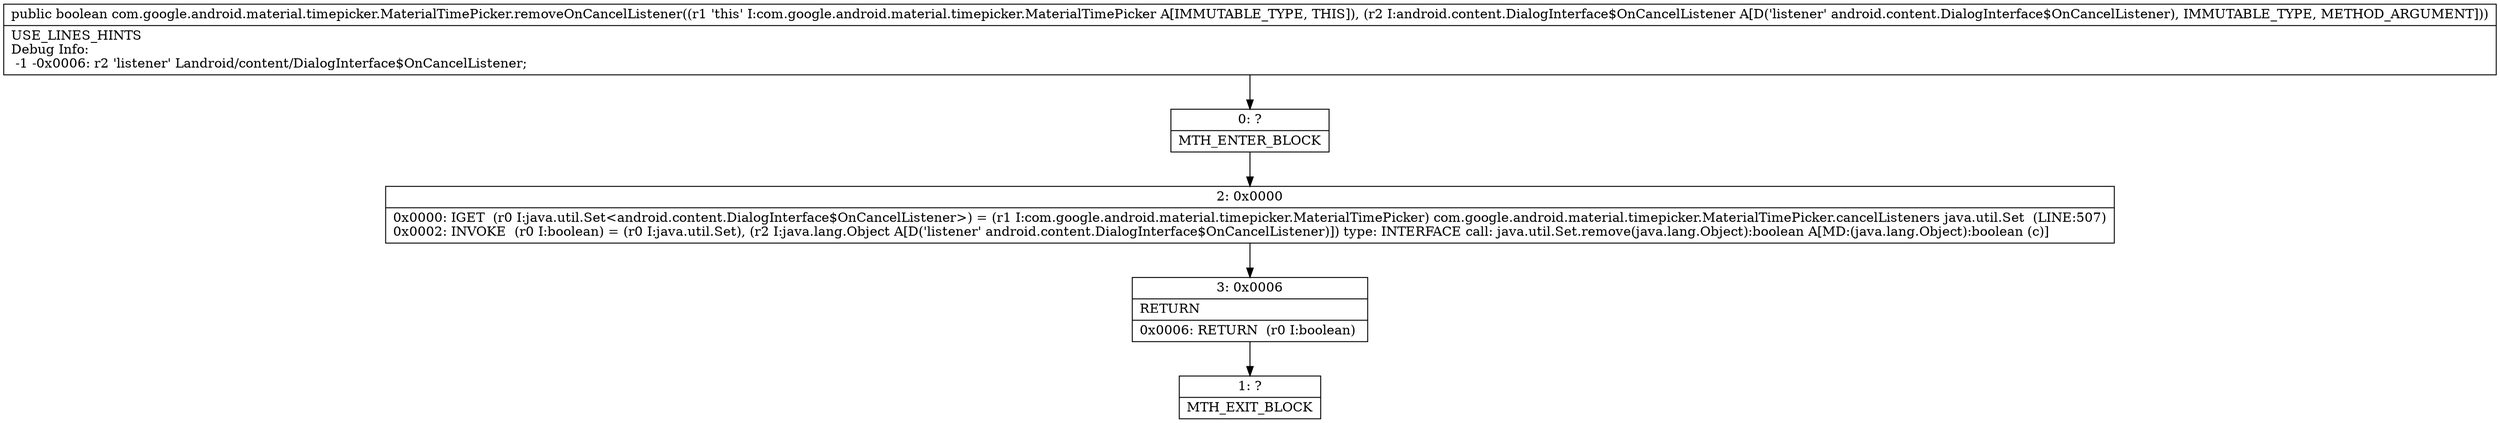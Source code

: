digraph "CFG forcom.google.android.material.timepicker.MaterialTimePicker.removeOnCancelListener(Landroid\/content\/DialogInterface$OnCancelListener;)Z" {
Node_0 [shape=record,label="{0\:\ ?|MTH_ENTER_BLOCK\l}"];
Node_2 [shape=record,label="{2\:\ 0x0000|0x0000: IGET  (r0 I:java.util.Set\<android.content.DialogInterface$OnCancelListener\>) = (r1 I:com.google.android.material.timepicker.MaterialTimePicker) com.google.android.material.timepicker.MaterialTimePicker.cancelListeners java.util.Set  (LINE:507)\l0x0002: INVOKE  (r0 I:boolean) = (r0 I:java.util.Set), (r2 I:java.lang.Object A[D('listener' android.content.DialogInterface$OnCancelListener)]) type: INTERFACE call: java.util.Set.remove(java.lang.Object):boolean A[MD:(java.lang.Object):boolean (c)]\l}"];
Node_3 [shape=record,label="{3\:\ 0x0006|RETURN\l|0x0006: RETURN  (r0 I:boolean) \l}"];
Node_1 [shape=record,label="{1\:\ ?|MTH_EXIT_BLOCK\l}"];
MethodNode[shape=record,label="{public boolean com.google.android.material.timepicker.MaterialTimePicker.removeOnCancelListener((r1 'this' I:com.google.android.material.timepicker.MaterialTimePicker A[IMMUTABLE_TYPE, THIS]), (r2 I:android.content.DialogInterface$OnCancelListener A[D('listener' android.content.DialogInterface$OnCancelListener), IMMUTABLE_TYPE, METHOD_ARGUMENT]))  | USE_LINES_HINTS\lDebug Info:\l  \-1 \-0x0006: r2 'listener' Landroid\/content\/DialogInterface$OnCancelListener;\l}"];
MethodNode -> Node_0;Node_0 -> Node_2;
Node_2 -> Node_3;
Node_3 -> Node_1;
}

